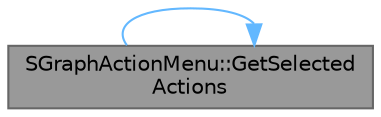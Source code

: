 digraph "SGraphActionMenu::GetSelectedActions"
{
 // INTERACTIVE_SVG=YES
 // LATEX_PDF_SIZE
  bgcolor="transparent";
  edge [fontname=Helvetica,fontsize=10,labelfontname=Helvetica,labelfontsize=10];
  node [fontname=Helvetica,fontsize=10,shape=box,height=0.2,width=0.4];
  rankdir="LR";
  Node1 [id="Node000001",label="SGraphActionMenu::GetSelected\lActions",height=0.2,width=0.4,color="gray40", fillcolor="grey60", style="filled", fontcolor="black",tooltip="Get action that is currently selected."];
  Node1 -> Node1 [id="edge1_Node000001_Node000001",color="steelblue1",style="solid",tooltip=" "];
}
